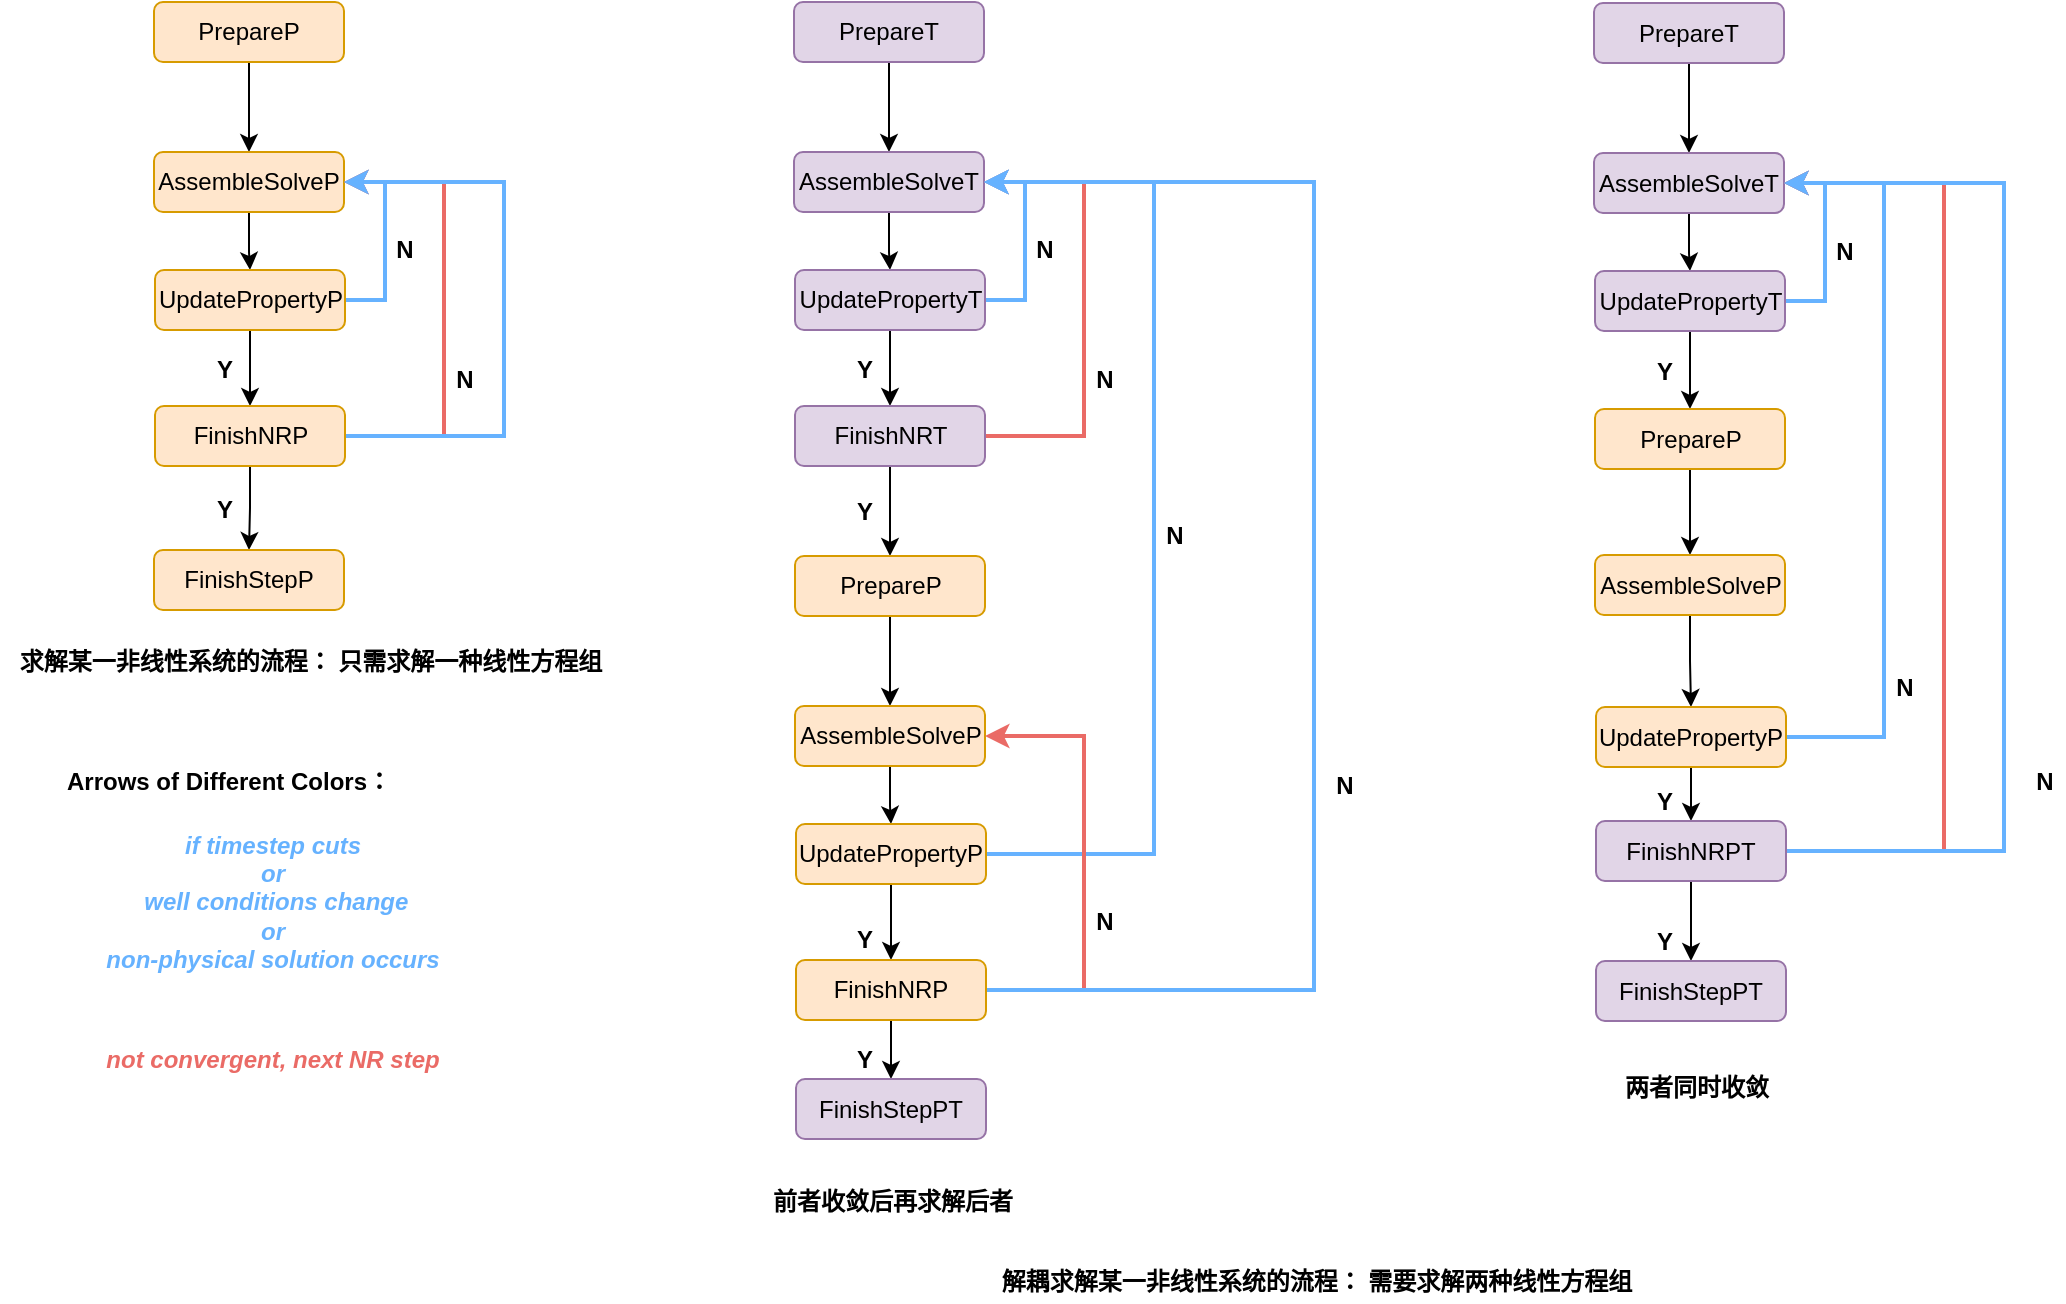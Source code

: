 <mxfile version="20.2.8" type="device"><diagram id="8wKtJb_5iso_8oBsHW1d" name="第 1 页"><mxGraphModel dx="2015" dy="863" grid="1" gridSize="10" guides="1" tooltips="1" connect="1" arrows="1" fold="1" page="1" pageScale="1" pageWidth="827" pageHeight="1169" math="0" shadow="0"><root><mxCell id="0"/><mxCell id="1" parent="0"/><mxCell id="q5GSXbTjq8cnc7T8nCg5-8" style="edgeStyle=orthogonalEdgeStyle;rounded=0;orthogonalLoop=1;jettySize=auto;html=1;exitX=0.5;exitY=1;exitDx=0;exitDy=0;entryX=0.5;entryY=0;entryDx=0;entryDy=0;" parent="1" source="q5GSXbTjq8cnc7T8nCg5-4" target="q5GSXbTjq8cnc7T8nCg5-9" edge="1"><mxGeometry relative="1" as="geometry"><mxPoint x="-677" y="485" as="targetPoint"/></mxGeometry></mxCell><mxCell id="q5GSXbTjq8cnc7T8nCg5-4" value="PrepareP" style="rounded=1;whiteSpace=wrap;html=1;fillColor=#ffe6cc;strokeColor=#d79b00;" parent="1" vertex="1"><mxGeometry x="-725" y="417" width="95" height="30" as="geometry"/></mxCell><mxCell id="q5GSXbTjq8cnc7T8nCg5-12" style="edgeStyle=orthogonalEdgeStyle;rounded=0;orthogonalLoop=1;jettySize=auto;html=1;exitX=0.5;exitY=1;exitDx=0;exitDy=0;" parent="1" source="q5GSXbTjq8cnc7T8nCg5-9" target="q5GSXbTjq8cnc7T8nCg5-11" edge="1"><mxGeometry relative="1" as="geometry"/></mxCell><mxCell id="q5GSXbTjq8cnc7T8nCg5-9" value="AssembleSolveP" style="rounded=1;whiteSpace=wrap;html=1;fillColor=#ffe6cc;strokeColor=#d79b00;" parent="1" vertex="1"><mxGeometry x="-725" y="492" width="95" height="30" as="geometry"/></mxCell><mxCell id="q5GSXbTjq8cnc7T8nCg5-14" style="edgeStyle=orthogonalEdgeStyle;rounded=0;orthogonalLoop=1;jettySize=auto;html=1;exitX=0.5;exitY=1;exitDx=0;exitDy=0;entryX=0.5;entryY=0;entryDx=0;entryDy=0;" parent="1" source="q5GSXbTjq8cnc7T8nCg5-11" target="q5GSXbTjq8cnc7T8nCg5-13" edge="1"><mxGeometry relative="1" as="geometry"/></mxCell><mxCell id="q5GSXbTjq8cnc7T8nCg5-16" style="edgeStyle=orthogonalEdgeStyle;rounded=0;orthogonalLoop=1;jettySize=auto;html=1;exitX=1;exitY=0.5;exitDx=0;exitDy=0;entryX=1;entryY=0.5;entryDx=0;entryDy=0;strokeColor=#66B2FF;strokeWidth=2;" parent="1" source="q5GSXbTjq8cnc7T8nCg5-11" target="q5GSXbTjq8cnc7T8nCg5-9" edge="1"><mxGeometry relative="1" as="geometry"/></mxCell><mxCell id="q5GSXbTjq8cnc7T8nCg5-11" value="UpdatePropertyP" style="rounded=1;whiteSpace=wrap;html=1;fillColor=#ffe6cc;strokeColor=#d79b00;" parent="1" vertex="1"><mxGeometry x="-724.5" y="551" width="95" height="30" as="geometry"/></mxCell><mxCell id="q5GSXbTjq8cnc7T8nCg5-19" style="edgeStyle=orthogonalEdgeStyle;rounded=0;orthogonalLoop=1;jettySize=auto;html=1;exitX=0.5;exitY=1;exitDx=0;exitDy=0;entryX=0.5;entryY=0;entryDx=0;entryDy=0;" parent="1" source="q5GSXbTjq8cnc7T8nCg5-13" target="q5GSXbTjq8cnc7T8nCg5-18" edge="1"><mxGeometry relative="1" as="geometry"/></mxCell><mxCell id="q5GSXbTjq8cnc7T8nCg5-23" style="edgeStyle=orthogonalEdgeStyle;rounded=0;orthogonalLoop=1;jettySize=auto;html=1;exitX=1;exitY=0.5;exitDx=0;exitDy=0;entryX=1;entryY=0.5;entryDx=0;entryDy=0;strokeColor=#EA6B66;strokeWidth=2;" parent="1" source="q5GSXbTjq8cnc7T8nCg5-13" target="q5GSXbTjq8cnc7T8nCg5-9" edge="1"><mxGeometry relative="1" as="geometry"><Array as="points"><mxPoint x="-580" y="634"/><mxPoint x="-580" y="507"/></Array></mxGeometry></mxCell><mxCell id="q5GSXbTjq8cnc7T8nCg5-66" style="edgeStyle=orthogonalEdgeStyle;rounded=0;orthogonalLoop=1;jettySize=auto;html=1;exitX=1;exitY=0.5;exitDx=0;exitDy=0;entryX=1;entryY=0.5;entryDx=0;entryDy=0;fontColor=#66B2FF;strokeColor=#66B2FF;strokeWidth=2;" parent="1" source="q5GSXbTjq8cnc7T8nCg5-13" target="q5GSXbTjq8cnc7T8nCg5-9" edge="1"><mxGeometry relative="1" as="geometry"><Array as="points"><mxPoint x="-550" y="634"/><mxPoint x="-550" y="507"/></Array></mxGeometry></mxCell><mxCell id="q5GSXbTjq8cnc7T8nCg5-13" value="FinishNRP" style="rounded=1;whiteSpace=wrap;html=1;fillColor=#ffe6cc;strokeColor=#d79b00;" parent="1" vertex="1"><mxGeometry x="-724.5" y="619" width="95" height="30" as="geometry"/></mxCell><mxCell id="q5GSXbTjq8cnc7T8nCg5-15" value="&lt;b&gt;Y&lt;/b&gt;" style="text;html=1;align=center;verticalAlign=middle;resizable=0;points=[];autosize=1;strokeColor=none;fillColor=none;" parent="1" vertex="1"><mxGeometry x="-700" y="591" width="20" height="20" as="geometry"/></mxCell><mxCell id="q5GSXbTjq8cnc7T8nCg5-17" value="&lt;b&gt;N&lt;/b&gt;" style="text;html=1;align=center;verticalAlign=middle;resizable=0;points=[];autosize=1;strokeColor=none;fillColor=none;" parent="1" vertex="1"><mxGeometry x="-610" y="531" width="20" height="20" as="geometry"/></mxCell><mxCell id="q5GSXbTjq8cnc7T8nCg5-18" value="FinishStepP" style="rounded=1;whiteSpace=wrap;html=1;fillColor=#ffe6cc;strokeColor=#d79b00;" parent="1" vertex="1"><mxGeometry x="-725" y="691" width="95" height="30" as="geometry"/></mxCell><mxCell id="q5GSXbTjq8cnc7T8nCg5-20" value="&lt;b&gt;Y&lt;/b&gt;" style="text;html=1;align=center;verticalAlign=middle;resizable=0;points=[];autosize=1;strokeColor=none;fillColor=none;" parent="1" vertex="1"><mxGeometry x="-700" y="661" width="20" height="20" as="geometry"/></mxCell><mxCell id="q5GSXbTjq8cnc7T8nCg5-22" value="&lt;b&gt;N&lt;/b&gt;" style="text;html=1;align=center;verticalAlign=middle;resizable=0;points=[];autosize=1;strokeColor=none;fillColor=none;" parent="1" vertex="1"><mxGeometry x="-580" y="596" width="20" height="20" as="geometry"/></mxCell><mxCell id="q5GSXbTjq8cnc7T8nCg5-28" value="&lt;b&gt;求解某一非线性系统的流程： 只需求解一种线性方程组&lt;br&gt;&lt;/b&gt;" style="text;html=1;align=center;verticalAlign=middle;resizable=0;points=[];autosize=1;strokeColor=none;fillColor=none;" parent="1" vertex="1"><mxGeometry x="-802" y="737" width="310" height="20" as="geometry"/></mxCell><mxCell id="q5GSXbTjq8cnc7T8nCg5-29" style="edgeStyle=orthogonalEdgeStyle;rounded=0;orthogonalLoop=1;jettySize=auto;html=1;exitX=0.5;exitY=1;exitDx=0;exitDy=0;entryX=0.5;entryY=0;entryDx=0;entryDy=0;" parent="1" source="q5GSXbTjq8cnc7T8nCg5-30" target="q5GSXbTjq8cnc7T8nCg5-32" edge="1"><mxGeometry relative="1" as="geometry"><mxPoint x="-357" y="485" as="targetPoint"/></mxGeometry></mxCell><mxCell id="q5GSXbTjq8cnc7T8nCg5-30" value="PrepareT" style="rounded=1;whiteSpace=wrap;html=1;fillColor=#e1d5e7;strokeColor=#9673a6;" parent="1" vertex="1"><mxGeometry x="-405" y="417" width="95" height="30" as="geometry"/></mxCell><mxCell id="q5GSXbTjq8cnc7T8nCg5-31" style="edgeStyle=orthogonalEdgeStyle;rounded=0;orthogonalLoop=1;jettySize=auto;html=1;exitX=0.5;exitY=1;exitDx=0;exitDy=0;" parent="1" source="q5GSXbTjq8cnc7T8nCg5-32" target="q5GSXbTjq8cnc7T8nCg5-35" edge="1"><mxGeometry relative="1" as="geometry"/></mxCell><mxCell id="q5GSXbTjq8cnc7T8nCg5-32" value="AssembleSolveT" style="rounded=1;whiteSpace=wrap;html=1;fillColor=#e1d5e7;strokeColor=#9673a6;" parent="1" vertex="1"><mxGeometry x="-405" y="492" width="95" height="30" as="geometry"/></mxCell><mxCell id="q5GSXbTjq8cnc7T8nCg5-33" style="edgeStyle=orthogonalEdgeStyle;rounded=0;orthogonalLoop=1;jettySize=auto;html=1;exitX=0.5;exitY=1;exitDx=0;exitDy=0;entryX=0.5;entryY=0;entryDx=0;entryDy=0;" parent="1" source="q5GSXbTjq8cnc7T8nCg5-35" target="q5GSXbTjq8cnc7T8nCg5-38" edge="1"><mxGeometry relative="1" as="geometry"/></mxCell><mxCell id="q5GSXbTjq8cnc7T8nCg5-34" style="edgeStyle=orthogonalEdgeStyle;rounded=0;orthogonalLoop=1;jettySize=auto;html=1;exitX=1;exitY=0.5;exitDx=0;exitDy=0;entryX=1;entryY=0.5;entryDx=0;entryDy=0;strokeColor=#66B2FF;strokeWidth=2;" parent="1" source="q5GSXbTjq8cnc7T8nCg5-35" target="q5GSXbTjq8cnc7T8nCg5-32" edge="1"><mxGeometry relative="1" as="geometry"/></mxCell><mxCell id="q5GSXbTjq8cnc7T8nCg5-35" value="UpdatePropertyT" style="rounded=1;whiteSpace=wrap;html=1;fillColor=#e1d5e7;strokeColor=#9673a6;" parent="1" vertex="1"><mxGeometry x="-404.5" y="551" width="95" height="30" as="geometry"/></mxCell><mxCell id="q5GSXbTjq8cnc7T8nCg5-37" style="edgeStyle=orthogonalEdgeStyle;rounded=0;orthogonalLoop=1;jettySize=auto;html=1;exitX=1;exitY=0.5;exitDx=0;exitDy=0;entryX=1;entryY=0.5;entryDx=0;entryDy=0;strokeColor=#EA6B66;strokeWidth=2;" parent="1" source="q5GSXbTjq8cnc7T8nCg5-38" target="q5GSXbTjq8cnc7T8nCg5-32" edge="1"><mxGeometry relative="1" as="geometry"><Array as="points"><mxPoint x="-260" y="634"/><mxPoint x="-260" y="507"/></Array></mxGeometry></mxCell><mxCell id="q5GSXbTjq8cnc7T8nCg5-45" style="edgeStyle=orthogonalEdgeStyle;rounded=0;orthogonalLoop=1;jettySize=auto;html=1;exitX=0.5;exitY=1;exitDx=0;exitDy=0;entryX=0.5;entryY=0;entryDx=0;entryDy=0;" parent="1" source="q5GSXbTjq8cnc7T8nCg5-38" target="q5GSXbTjq8cnc7T8nCg5-49" edge="1"><mxGeometry relative="1" as="geometry"><mxPoint x="-356.5" y="691" as="targetPoint"/></mxGeometry></mxCell><mxCell id="q5GSXbTjq8cnc7T8nCg5-38" value="FinishNRT" style="rounded=1;whiteSpace=wrap;html=1;fillColor=#e1d5e7;strokeColor=#9673a6;" parent="1" vertex="1"><mxGeometry x="-404.5" y="619" width="95" height="30" as="geometry"/></mxCell><mxCell id="q5GSXbTjq8cnc7T8nCg5-39" value="&lt;b&gt;Y&lt;/b&gt;" style="text;html=1;align=center;verticalAlign=middle;resizable=0;points=[];autosize=1;strokeColor=none;fillColor=none;" parent="1" vertex="1"><mxGeometry x="-380" y="591" width="20" height="20" as="geometry"/></mxCell><mxCell id="q5GSXbTjq8cnc7T8nCg5-40" value="&lt;b&gt;N&lt;/b&gt;" style="text;html=1;align=center;verticalAlign=middle;resizable=0;points=[];autosize=1;strokeColor=none;fillColor=none;" parent="1" vertex="1"><mxGeometry x="-290" y="531" width="20" height="20" as="geometry"/></mxCell><mxCell id="q5GSXbTjq8cnc7T8nCg5-43" value="&lt;b&gt;N&lt;/b&gt;" style="text;html=1;align=center;verticalAlign=middle;resizable=0;points=[];autosize=1;strokeColor=none;fillColor=none;" parent="1" vertex="1"><mxGeometry x="-260" y="596" width="20" height="20" as="geometry"/></mxCell><mxCell id="q5GSXbTjq8cnc7T8nCg5-53" style="edgeStyle=orthogonalEdgeStyle;rounded=0;orthogonalLoop=1;jettySize=auto;html=1;exitX=0.5;exitY=1;exitDx=0;exitDy=0;entryX=0.5;entryY=0;entryDx=0;entryDy=0;" parent="1" source="q5GSXbTjq8cnc7T8nCg5-49" target="q5GSXbTjq8cnc7T8nCg5-50" edge="1"><mxGeometry relative="1" as="geometry"/></mxCell><mxCell id="q5GSXbTjq8cnc7T8nCg5-49" value="PrepareP" style="rounded=1;whiteSpace=wrap;html=1;fillColor=#ffe6cc;strokeColor=#d79b00;" parent="1" vertex="1"><mxGeometry x="-404.5" y="694" width="95" height="30" as="geometry"/></mxCell><mxCell id="q5GSXbTjq8cnc7T8nCg5-54" style="edgeStyle=orthogonalEdgeStyle;rounded=0;orthogonalLoop=1;jettySize=auto;html=1;exitX=0.5;exitY=1;exitDx=0;exitDy=0;" parent="1" source="q5GSXbTjq8cnc7T8nCg5-50" target="q5GSXbTjq8cnc7T8nCg5-51" edge="1"><mxGeometry relative="1" as="geometry"/></mxCell><mxCell id="q5GSXbTjq8cnc7T8nCg5-50" value="AssembleSolveP" style="rounded=1;whiteSpace=wrap;html=1;fillColor=#ffe6cc;strokeColor=#d79b00;" parent="1" vertex="1"><mxGeometry x="-404.5" y="769" width="95" height="30" as="geometry"/></mxCell><mxCell id="q5GSXbTjq8cnc7T8nCg5-55" style="edgeStyle=orthogonalEdgeStyle;rounded=0;orthogonalLoop=1;jettySize=auto;html=1;exitX=0.5;exitY=1;exitDx=0;exitDy=0;entryX=0.5;entryY=0;entryDx=0;entryDy=0;" parent="1" source="q5GSXbTjq8cnc7T8nCg5-51" target="q5GSXbTjq8cnc7T8nCg5-52" edge="1"><mxGeometry relative="1" as="geometry"/></mxCell><mxCell id="q5GSXbTjq8cnc7T8nCg5-56" style="edgeStyle=orthogonalEdgeStyle;rounded=0;orthogonalLoop=1;jettySize=auto;html=1;exitX=1;exitY=0.5;exitDx=0;exitDy=0;entryX=1;entryY=0.5;entryDx=0;entryDy=0;strokeColor=#66B2FF;strokeWidth=2;" parent="1" source="q5GSXbTjq8cnc7T8nCg5-51" target="q5GSXbTjq8cnc7T8nCg5-32" edge="1"><mxGeometry relative="1" as="geometry"><Array as="points"><mxPoint x="-225" y="843"/><mxPoint x="-225" y="507"/></Array></mxGeometry></mxCell><mxCell id="q5GSXbTjq8cnc7T8nCg5-51" value="UpdatePropertyP" style="rounded=1;whiteSpace=wrap;html=1;fillColor=#ffe6cc;strokeColor=#d79b00;" parent="1" vertex="1"><mxGeometry x="-404" y="828" width="95" height="30" as="geometry"/></mxCell><mxCell id="q5GSXbTjq8cnc7T8nCg5-60" style="edgeStyle=orthogonalEdgeStyle;rounded=0;orthogonalLoop=1;jettySize=auto;html=1;exitX=1;exitY=0.5;exitDx=0;exitDy=0;entryX=1;entryY=0.5;entryDx=0;entryDy=0;strokeColor=#EA6B66;strokeWidth=2;" parent="1" source="q5GSXbTjq8cnc7T8nCg5-52" target="q5GSXbTjq8cnc7T8nCg5-50" edge="1"><mxGeometry relative="1" as="geometry"><Array as="points"><mxPoint x="-260" y="911"/><mxPoint x="-260" y="784"/></Array></mxGeometry></mxCell><mxCell id="q5GSXbTjq8cnc7T8nCg5-62" style="edgeStyle=orthogonalEdgeStyle;rounded=0;orthogonalLoop=1;jettySize=auto;html=1;exitX=1;exitY=0.5;exitDx=0;exitDy=0;entryX=1;entryY=0.5;entryDx=0;entryDy=0;strokeColor=#66B2FF;strokeWidth=2;" parent="1" source="q5GSXbTjq8cnc7T8nCg5-52" target="q5GSXbTjq8cnc7T8nCg5-32" edge="1"><mxGeometry relative="1" as="geometry"><Array as="points"><mxPoint x="-145" y="911"/><mxPoint x="-145" y="507"/></Array></mxGeometry></mxCell><mxCell id="q5GSXbTjq8cnc7T8nCg5-100" style="edgeStyle=orthogonalEdgeStyle;rounded=0;orthogonalLoop=1;jettySize=auto;html=1;exitX=0.5;exitY=1;exitDx=0;exitDy=0;entryX=0.5;entryY=0;entryDx=0;entryDy=0;fontColor=#000000;strokeColor=#000000;strokeWidth=1;" parent="1" source="q5GSXbTjq8cnc7T8nCg5-52" target="q5GSXbTjq8cnc7T8nCg5-99" edge="1"><mxGeometry relative="1" as="geometry"/></mxCell><mxCell id="q5GSXbTjq8cnc7T8nCg5-52" value="FinishNRP" style="rounded=1;whiteSpace=wrap;html=1;fillColor=#ffe6cc;strokeColor=#d79b00;" parent="1" vertex="1"><mxGeometry x="-404" y="896" width="95" height="30" as="geometry"/></mxCell><mxCell id="q5GSXbTjq8cnc7T8nCg5-57" value="&lt;b&gt;N&lt;/b&gt;" style="text;html=1;align=center;verticalAlign=middle;resizable=0;points=[];autosize=1;strokeColor=none;fillColor=none;" parent="1" vertex="1"><mxGeometry x="-225" y="674" width="20" height="20" as="geometry"/></mxCell><mxCell id="q5GSXbTjq8cnc7T8nCg5-61" value="&lt;b&gt;N&lt;/b&gt;" style="text;html=1;align=center;verticalAlign=middle;resizable=0;points=[];autosize=1;strokeColor=none;fillColor=none;" parent="1" vertex="1"><mxGeometry x="-260" y="867" width="20" height="20" as="geometry"/></mxCell><mxCell id="q5GSXbTjq8cnc7T8nCg5-63" value="&lt;b&gt;N&lt;/b&gt;" style="text;html=1;align=center;verticalAlign=middle;resizable=0;points=[];autosize=1;strokeColor=none;fillColor=none;" parent="1" vertex="1"><mxGeometry x="-140" y="799" width="20" height="20" as="geometry"/></mxCell><mxCell id="q5GSXbTjq8cnc7T8nCg5-64" value="&lt;i&gt;&lt;font color=&quot;#66b2ff&quot;&gt;&lt;b style=&quot;&quot;&gt;if timestep cuts&lt;/b&gt;&lt;br&gt;&lt;b style=&quot;&quot;&gt;or&lt;/b&gt;&lt;br&gt;&lt;b style=&quot;&quot;&gt;&amp;nbsp;well conditions change&lt;/b&gt;&lt;br&gt;&lt;b style=&quot;&quot;&gt;or&lt;/b&gt;&lt;br&gt;&lt;b style=&quot;&quot;&gt;non-physical solution occurs&lt;/b&gt;&lt;/font&gt;&lt;br&gt;&lt;/i&gt;" style="text;html=1;align=center;verticalAlign=middle;resizable=0;points=[];autosize=1;strokeColor=none;fillColor=none;" parent="1" vertex="1"><mxGeometry x="-756" y="826.5" width="180" height="80" as="geometry"/></mxCell><mxCell id="q5GSXbTjq8cnc7T8nCg5-67" value="&lt;font color=&quot;#ea6b66&quot;&gt;&lt;b&gt;&lt;i&gt;not convergent, next NR step&lt;/i&gt;&lt;/b&gt;&lt;/font&gt;" style="text;html=1;align=center;verticalAlign=middle;resizable=0;points=[];autosize=1;strokeColor=none;fillColor=none;fontColor=#66B2FF;" parent="1" vertex="1"><mxGeometry x="-756" y="935.5" width="180" height="20" as="geometry"/></mxCell><mxCell id="q5GSXbTjq8cnc7T8nCg5-69" value="&lt;font color=&quot;#000000&quot;&gt;&lt;b&gt;Arrows of Different Colors：&lt;/b&gt;&lt;/font&gt;" style="text;html=1;align=center;verticalAlign=middle;resizable=0;points=[];autosize=1;strokeColor=none;fillColor=none;fontColor=#EA6B66;" parent="1" vertex="1"><mxGeometry x="-778" y="797" width="180" height="20" as="geometry"/></mxCell><mxCell id="q5GSXbTjq8cnc7T8nCg5-70" style="edgeStyle=orthogonalEdgeStyle;rounded=0;orthogonalLoop=1;jettySize=auto;html=1;exitX=0.5;exitY=1;exitDx=0;exitDy=0;entryX=0.5;entryY=0;entryDx=0;entryDy=0;" parent="1" source="q5GSXbTjq8cnc7T8nCg5-71" target="q5GSXbTjq8cnc7T8nCg5-73" edge="1"><mxGeometry relative="1" as="geometry"><mxPoint x="43" y="485.5" as="targetPoint"/></mxGeometry></mxCell><mxCell id="q5GSXbTjq8cnc7T8nCg5-71" value="PrepareT" style="rounded=1;whiteSpace=wrap;html=1;fillColor=#e1d5e7;strokeColor=#9673a6;" parent="1" vertex="1"><mxGeometry x="-5" y="417.5" width="95" height="30" as="geometry"/></mxCell><mxCell id="q5GSXbTjq8cnc7T8nCg5-72" style="edgeStyle=orthogonalEdgeStyle;rounded=0;orthogonalLoop=1;jettySize=auto;html=1;exitX=0.5;exitY=1;exitDx=0;exitDy=0;" parent="1" source="q5GSXbTjq8cnc7T8nCg5-73" target="q5GSXbTjq8cnc7T8nCg5-76" edge="1"><mxGeometry relative="1" as="geometry"/></mxCell><mxCell id="q5GSXbTjq8cnc7T8nCg5-73" value="AssembleSolveT" style="rounded=1;whiteSpace=wrap;html=1;fillColor=#e1d5e7;strokeColor=#9673a6;" parent="1" vertex="1"><mxGeometry x="-5" y="492.5" width="95" height="30" as="geometry"/></mxCell><mxCell id="q5GSXbTjq8cnc7T8nCg5-74" style="edgeStyle=orthogonalEdgeStyle;rounded=0;orthogonalLoop=1;jettySize=auto;html=1;exitX=0.5;exitY=1;exitDx=0;exitDy=0;entryX=0.5;entryY=0;entryDx=0;entryDy=0;" parent="1" source="q5GSXbTjq8cnc7T8nCg5-76" target="q5GSXbTjq8cnc7T8nCg5-84" edge="1"><mxGeometry relative="1" as="geometry"><mxPoint x="43" y="619.5" as="targetPoint"/></mxGeometry></mxCell><mxCell id="q5GSXbTjq8cnc7T8nCg5-75" style="edgeStyle=orthogonalEdgeStyle;rounded=0;orthogonalLoop=1;jettySize=auto;html=1;exitX=1;exitY=0.5;exitDx=0;exitDy=0;entryX=1;entryY=0.5;entryDx=0;entryDy=0;strokeColor=#66B2FF;strokeWidth=2;" parent="1" source="q5GSXbTjq8cnc7T8nCg5-76" target="q5GSXbTjq8cnc7T8nCg5-73" edge="1"><mxGeometry relative="1" as="geometry"/></mxCell><mxCell id="q5GSXbTjq8cnc7T8nCg5-76" value="UpdatePropertyT" style="rounded=1;whiteSpace=wrap;html=1;fillColor=#e1d5e7;strokeColor=#9673a6;" parent="1" vertex="1"><mxGeometry x="-4.5" y="551.5" width="95" height="30" as="geometry"/></mxCell><mxCell id="q5GSXbTjq8cnc7T8nCg5-80" value="&lt;b&gt;Y&lt;/b&gt;" style="text;html=1;align=center;verticalAlign=middle;resizable=0;points=[];autosize=1;strokeColor=none;fillColor=none;" parent="1" vertex="1"><mxGeometry x="20" y="591.5" width="20" height="20" as="geometry"/></mxCell><mxCell id="q5GSXbTjq8cnc7T8nCg5-81" value="&lt;b&gt;N&lt;/b&gt;" style="text;html=1;align=center;verticalAlign=middle;resizable=0;points=[];autosize=1;strokeColor=none;fillColor=none;" parent="1" vertex="1"><mxGeometry x="110" y="531.5" width="20" height="20" as="geometry"/></mxCell><mxCell id="q5GSXbTjq8cnc7T8nCg5-83" style="edgeStyle=orthogonalEdgeStyle;rounded=0;orthogonalLoop=1;jettySize=auto;html=1;exitX=0.5;exitY=1;exitDx=0;exitDy=0;entryX=0.5;entryY=0;entryDx=0;entryDy=0;" parent="1" source="q5GSXbTjq8cnc7T8nCg5-84" target="q5GSXbTjq8cnc7T8nCg5-86" edge="1"><mxGeometry relative="1" as="geometry"/></mxCell><mxCell id="q5GSXbTjq8cnc7T8nCg5-84" value="PrepareP" style="rounded=1;whiteSpace=wrap;html=1;fillColor=#ffe6cc;strokeColor=#d79b00;" parent="1" vertex="1"><mxGeometry x="-4.5" y="620.5" width="95" height="30" as="geometry"/></mxCell><mxCell id="q5GSXbTjq8cnc7T8nCg5-85" style="edgeStyle=orthogonalEdgeStyle;rounded=0;orthogonalLoop=1;jettySize=auto;html=1;exitX=0.5;exitY=1;exitDx=0;exitDy=0;" parent="1" source="q5GSXbTjq8cnc7T8nCg5-86" target="q5GSXbTjq8cnc7T8nCg5-89" edge="1"><mxGeometry relative="1" as="geometry"/></mxCell><mxCell id="q5GSXbTjq8cnc7T8nCg5-86" value="AssembleSolveP" style="rounded=1;whiteSpace=wrap;html=1;fillColor=#ffe6cc;strokeColor=#d79b00;" parent="1" vertex="1"><mxGeometry x="-4.5" y="693.5" width="95" height="30" as="geometry"/></mxCell><mxCell id="q5GSXbTjq8cnc7T8nCg5-87" style="edgeStyle=orthogonalEdgeStyle;rounded=0;orthogonalLoop=1;jettySize=auto;html=1;exitX=0.5;exitY=1;exitDx=0;exitDy=0;entryX=0.5;entryY=0;entryDx=0;entryDy=0;" parent="1" source="q5GSXbTjq8cnc7T8nCg5-89" target="q5GSXbTjq8cnc7T8nCg5-93" edge="1"><mxGeometry relative="1" as="geometry"/></mxCell><mxCell id="q5GSXbTjq8cnc7T8nCg5-103" style="edgeStyle=orthogonalEdgeStyle;rounded=0;orthogonalLoop=1;jettySize=auto;html=1;exitX=1;exitY=0.5;exitDx=0;exitDy=0;entryX=1;entryY=0.5;entryDx=0;entryDy=0;fontColor=#000000;strokeColor=#66B2FF;strokeWidth=2;" parent="1" source="q5GSXbTjq8cnc7T8nCg5-89" target="q5GSXbTjq8cnc7T8nCg5-73" edge="1"><mxGeometry relative="1" as="geometry"><Array as="points"><mxPoint x="140" y="785"/><mxPoint x="140" y="508"/></Array></mxGeometry></mxCell><mxCell id="q5GSXbTjq8cnc7T8nCg5-89" value="UpdatePropertyP" style="rounded=1;whiteSpace=wrap;html=1;fillColor=#ffe6cc;strokeColor=#d79b00;" parent="1" vertex="1"><mxGeometry x="-4" y="769.5" width="95" height="30" as="geometry"/></mxCell><mxCell id="q5GSXbTjq8cnc7T8nCg5-102" style="edgeStyle=orthogonalEdgeStyle;rounded=0;orthogonalLoop=1;jettySize=auto;html=1;exitX=0.5;exitY=1;exitDx=0;exitDy=0;entryX=0.5;entryY=0;entryDx=0;entryDy=0;fontColor=#000000;strokeColor=#000000;strokeWidth=1;" parent="1" source="q5GSXbTjq8cnc7T8nCg5-93" target="q5GSXbTjq8cnc7T8nCg5-101" edge="1"><mxGeometry relative="1" as="geometry"/></mxCell><mxCell id="q5GSXbTjq8cnc7T8nCg5-104" style="edgeStyle=orthogonalEdgeStyle;rounded=0;orthogonalLoop=1;jettySize=auto;html=1;exitX=1;exitY=0.5;exitDx=0;exitDy=0;entryX=1;entryY=0.5;entryDx=0;entryDy=0;fontColor=#000000;strokeColor=#EA6B66;strokeWidth=2;" parent="1" source="q5GSXbTjq8cnc7T8nCg5-93" target="q5GSXbTjq8cnc7T8nCg5-73" edge="1"><mxGeometry relative="1" as="geometry"><Array as="points"><mxPoint x="170" y="842"/><mxPoint x="170" y="508"/></Array></mxGeometry></mxCell><mxCell id="q5GSXbTjq8cnc7T8nCg5-107" style="edgeStyle=orthogonalEdgeStyle;rounded=0;orthogonalLoop=1;jettySize=auto;html=1;exitX=1;exitY=0.5;exitDx=0;exitDy=0;entryX=1;entryY=0.5;entryDx=0;entryDy=0;fontColor=#000000;strokeColor=#66B2FF;strokeWidth=2;" parent="1" source="q5GSXbTjq8cnc7T8nCg5-93" target="q5GSXbTjq8cnc7T8nCg5-73" edge="1"><mxGeometry relative="1" as="geometry"><Array as="points"><mxPoint x="200" y="842"/><mxPoint x="200" y="508"/></Array></mxGeometry></mxCell><mxCell id="q5GSXbTjq8cnc7T8nCg5-93" value="FinishNRPT" style="rounded=1;whiteSpace=wrap;html=1;fillColor=#e1d5e7;strokeColor=#9673a6;" parent="1" vertex="1"><mxGeometry x="-4" y="826.5" width="95" height="30" as="geometry"/></mxCell><mxCell id="q5GSXbTjq8cnc7T8nCg5-98" value="&lt;b&gt;Y&lt;/b&gt;" style="text;html=1;align=center;verticalAlign=middle;resizable=0;points=[];autosize=1;strokeColor=none;fillColor=none;" parent="1" vertex="1"><mxGeometry x="20" y="806.5" width="20" height="20" as="geometry"/></mxCell><mxCell id="q5GSXbTjq8cnc7T8nCg5-99" value="FinishStepPT" style="rounded=1;whiteSpace=wrap;html=1;fillColor=#e1d5e7;strokeColor=#9673a6;" parent="1" vertex="1"><mxGeometry x="-404" y="955.5" width="95" height="30" as="geometry"/></mxCell><mxCell id="q5GSXbTjq8cnc7T8nCg5-101" value="FinishStepPT" style="rounded=1;whiteSpace=wrap;html=1;fillColor=#e1d5e7;strokeColor=#9673a6;" parent="1" vertex="1"><mxGeometry x="-4" y="896.5" width="95" height="30" as="geometry"/></mxCell><mxCell id="q5GSXbTjq8cnc7T8nCg5-105" value="&lt;b&gt;N&lt;/b&gt;" style="text;html=1;align=center;verticalAlign=middle;resizable=0;points=[];autosize=1;strokeColor=none;fillColor=none;" parent="1" vertex="1"><mxGeometry x="140" y="749.5" width="20" height="20" as="geometry"/></mxCell><mxCell id="q5GSXbTjq8cnc7T8nCg5-106" value="&lt;b&gt;N&lt;/b&gt;" style="text;html=1;align=center;verticalAlign=middle;resizable=0;points=[];autosize=1;strokeColor=none;fillColor=none;" parent="1" vertex="1"><mxGeometry x="210" y="797" width="20" height="20" as="geometry"/></mxCell><mxCell id="q5GSXbTjq8cnc7T8nCg5-108" value="&lt;b&gt;解耦求解某一非线性系统的流程： 需要求解两种线性方程组&lt;br&gt;&lt;/b&gt;" style="text;html=1;align=center;verticalAlign=middle;resizable=0;points=[];autosize=1;strokeColor=none;fillColor=none;" parent="1" vertex="1"><mxGeometry x="-309" y="1047" width="330" height="20" as="geometry"/></mxCell><mxCell id="q5GSXbTjq8cnc7T8nCg5-109" value="&lt;b&gt;Y&lt;/b&gt;" style="text;html=1;align=center;verticalAlign=middle;resizable=0;points=[];autosize=1;strokeColor=none;fillColor=none;" parent="1" vertex="1"><mxGeometry x="-380" y="661.5" width="20" height="20" as="geometry"/></mxCell><mxCell id="q5GSXbTjq8cnc7T8nCg5-110" value="&lt;b&gt;Y&lt;/b&gt;" style="text;html=1;align=center;verticalAlign=middle;resizable=0;points=[];autosize=1;strokeColor=none;fillColor=none;" parent="1" vertex="1"><mxGeometry x="-380" y="935.5" width="20" height="20" as="geometry"/></mxCell><mxCell id="q5GSXbTjq8cnc7T8nCg5-111" value="&lt;b&gt;Y&lt;/b&gt;" style="text;html=1;align=center;verticalAlign=middle;resizable=0;points=[];autosize=1;strokeColor=none;fillColor=none;" parent="1" vertex="1"><mxGeometry x="-380" y="876" width="20" height="20" as="geometry"/></mxCell><mxCell id="q5GSXbTjq8cnc7T8nCg5-112" value="&lt;b&gt;Y&lt;/b&gt;" style="text;html=1;align=center;verticalAlign=middle;resizable=0;points=[];autosize=1;strokeColor=none;fillColor=none;" parent="1" vertex="1"><mxGeometry x="20" y="876.5" width="20" height="20" as="geometry"/></mxCell><mxCell id="q5GSXbTjq8cnc7T8nCg5-113" value="&lt;b&gt;前者收敛后再求解后者&lt;/b&gt;" style="text;html=1;align=center;verticalAlign=middle;resizable=0;points=[];autosize=1;strokeColor=none;fillColor=none;fontColor=#000000;" parent="1" vertex="1"><mxGeometry x="-426.5" y="1007" width="140" height="20" as="geometry"/></mxCell><mxCell id="q5GSXbTjq8cnc7T8nCg5-114" value="&lt;b&gt;两者同时收敛&lt;/b&gt;" style="text;html=1;align=center;verticalAlign=middle;resizable=0;points=[];autosize=1;strokeColor=none;fillColor=none;fontColor=#000000;" parent="1" vertex="1"><mxGeometry x="1" y="950" width="90" height="20" as="geometry"/></mxCell></root></mxGraphModel></diagram></mxfile>